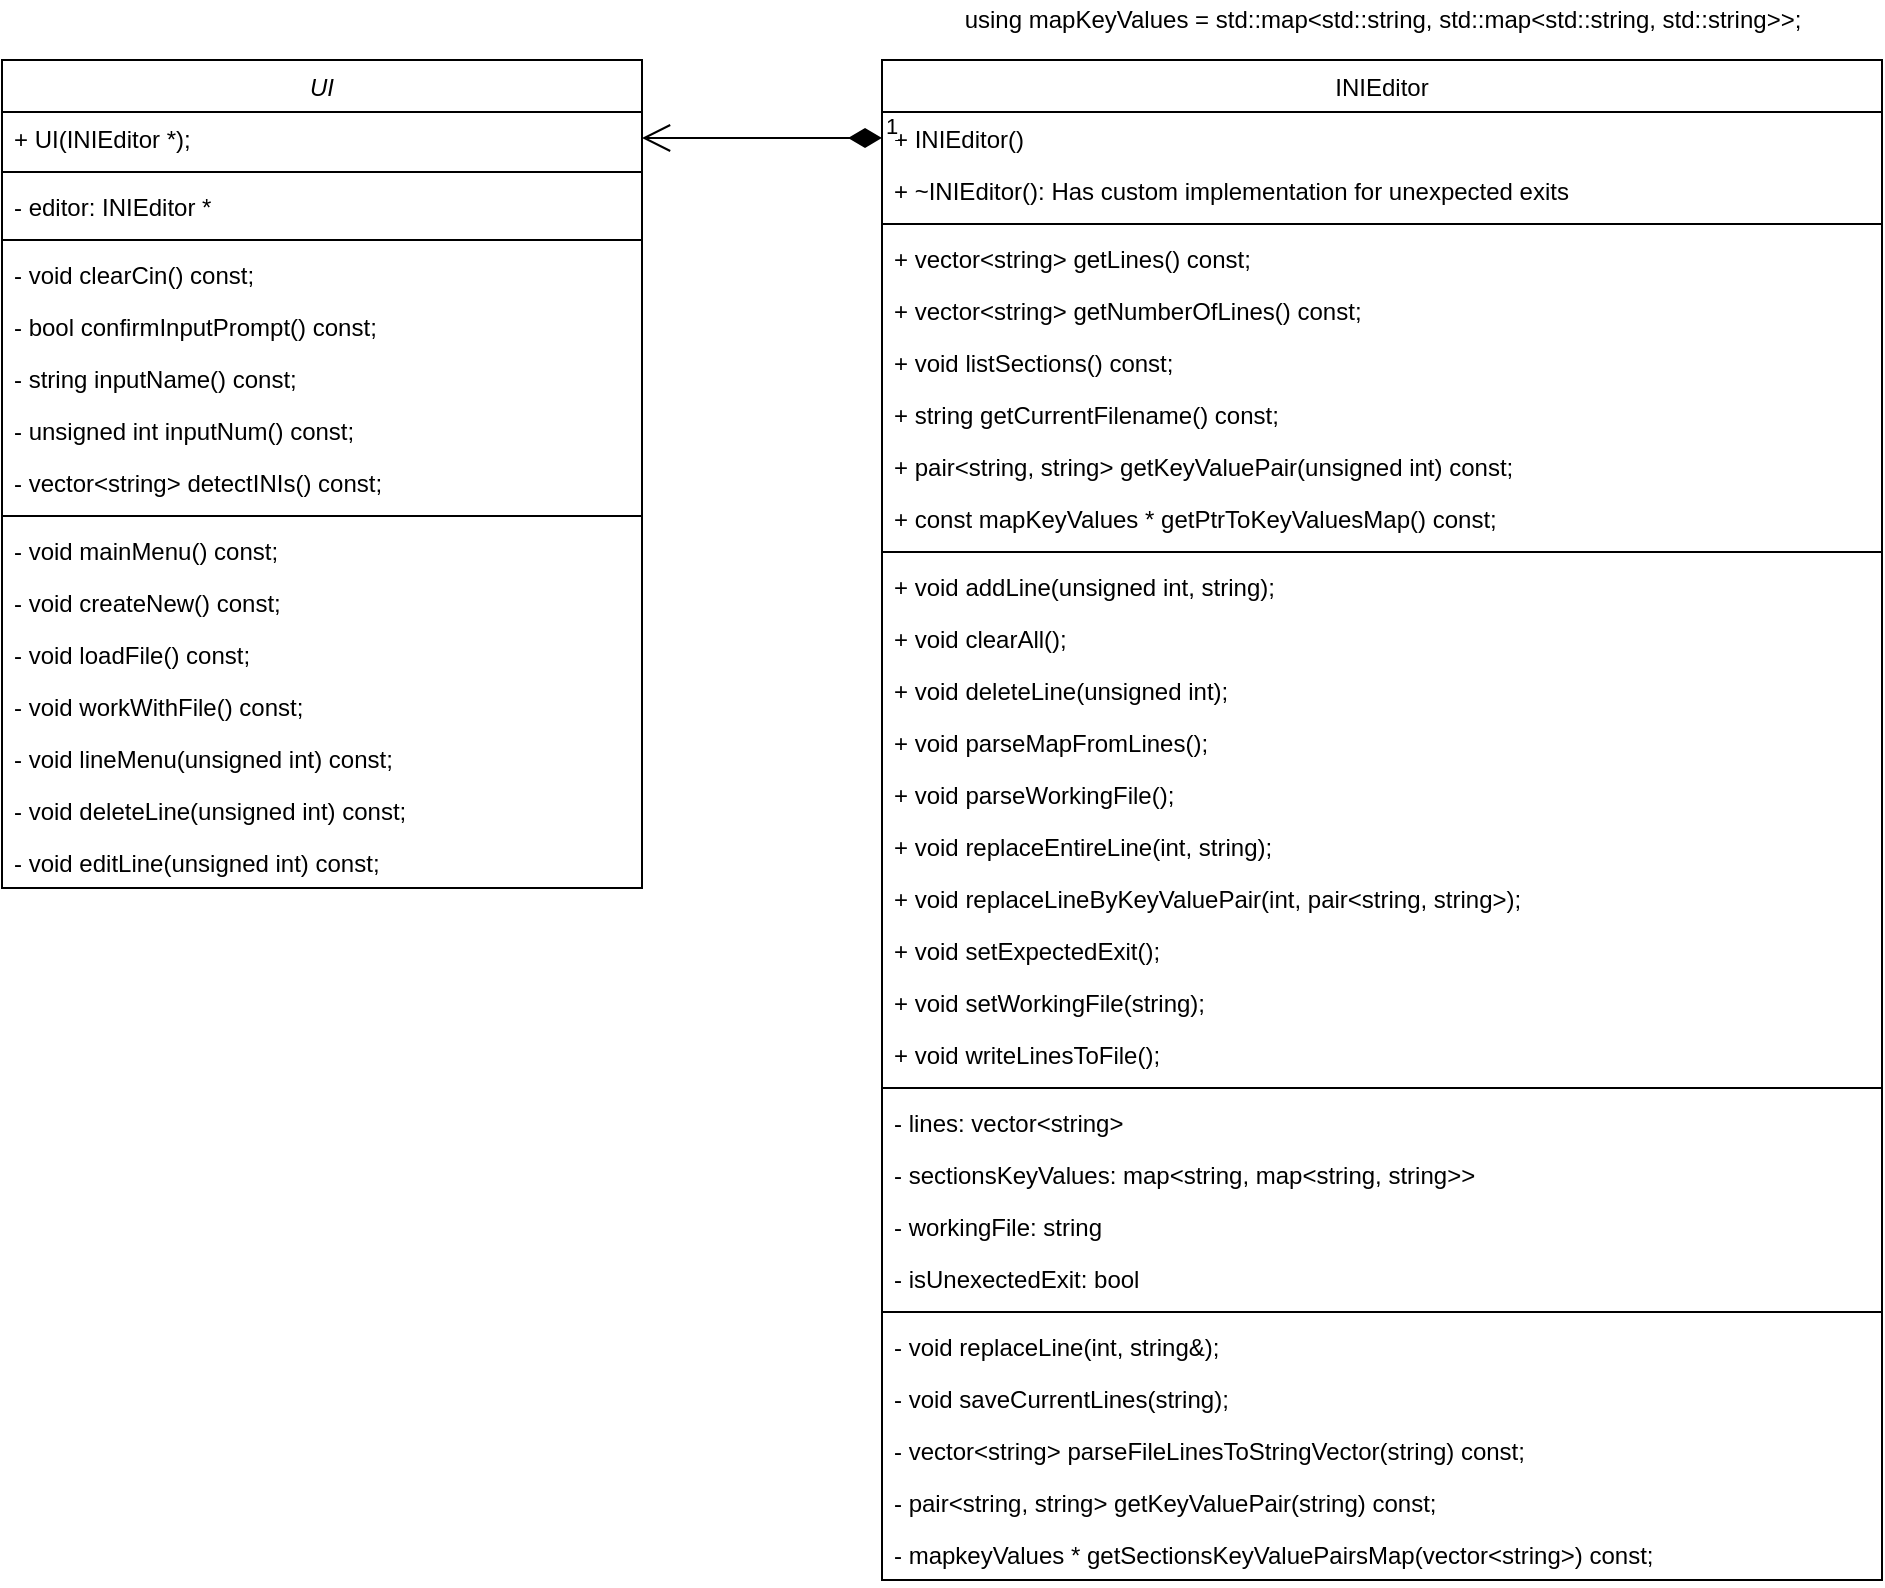 <mxfile version="14.6.13" type="device"><diagram id="C5RBs43oDa-KdzZeNtuy" name="Page-1"><mxGraphModel dx="1422" dy="2012" grid="1" gridSize="10" guides="1" tooltips="1" connect="1" arrows="1" fold="1" page="1" pageScale="1" pageWidth="827" pageHeight="1169" math="0" shadow="0"><root><mxCell id="WIyWlLk6GJQsqaUBKTNV-0"/><mxCell id="WIyWlLk6GJQsqaUBKTNV-1" parent="WIyWlLk6GJQsqaUBKTNV-0"/><mxCell id="zkfFHV4jXpPFQw0GAbJ--0" value="UI" style="swimlane;fontStyle=2;align=center;verticalAlign=top;childLayout=stackLayout;horizontal=1;startSize=26;horizontalStack=0;resizeParent=1;resizeLast=0;collapsible=1;marginBottom=0;rounded=0;shadow=0;strokeWidth=1;" parent="WIyWlLk6GJQsqaUBKTNV-1" vertex="1"><mxGeometry x="10" y="10" width="320" height="414" as="geometry"><mxRectangle x="230" y="140" width="160" height="26" as="alternateBounds"/></mxGeometry></mxCell><mxCell id="uhCyxpPsiuQm_nFe43aT-1" value="+ UI(INIEditor *);&#10;" style="text;align=left;verticalAlign=top;spacingLeft=4;spacingRight=4;overflow=hidden;rotatable=0;points=[[0,0.5],[1,0.5]];portConstraint=eastwest;rounded=0;shadow=0;html=0;" parent="zkfFHV4jXpPFQw0GAbJ--0" vertex="1"><mxGeometry y="26" width="320" height="26" as="geometry"/></mxCell><mxCell id="zkfFHV4jXpPFQw0GAbJ--4" value="" style="line;html=1;strokeWidth=1;align=left;verticalAlign=middle;spacingTop=-1;spacingLeft=3;spacingRight=3;rotatable=0;labelPosition=right;points=[];portConstraint=eastwest;" parent="zkfFHV4jXpPFQw0GAbJ--0" vertex="1"><mxGeometry y="52" width="320" height="8" as="geometry"/></mxCell><mxCell id="zkfFHV4jXpPFQw0GAbJ--1" value="- editor: INIEditor *" style="text;align=left;verticalAlign=top;spacingLeft=4;spacingRight=4;overflow=hidden;rotatable=0;points=[[0,0.5],[1,0.5]];portConstraint=eastwest;" parent="zkfFHV4jXpPFQw0GAbJ--0" vertex="1"><mxGeometry y="60" width="320" height="26" as="geometry"/></mxCell><mxCell id="uhCyxpPsiuQm_nFe43aT-18" value="" style="line;strokeWidth=1;fillColor=none;align=left;verticalAlign=middle;spacingTop=-1;spacingLeft=3;spacingRight=3;rotatable=0;labelPosition=right;points=[];portConstraint=eastwest;" parent="zkfFHV4jXpPFQw0GAbJ--0" vertex="1"><mxGeometry y="86" width="320" height="8" as="geometry"/></mxCell><mxCell id="zkfFHV4jXpPFQw0GAbJ--2" value="- void clearCin() const;" style="text;align=left;verticalAlign=top;spacingLeft=4;spacingRight=4;overflow=hidden;rotatable=0;points=[[0,0.5],[1,0.5]];portConstraint=eastwest;rounded=0;shadow=0;html=0;" parent="zkfFHV4jXpPFQw0GAbJ--0" vertex="1"><mxGeometry y="94" width="320" height="26" as="geometry"/></mxCell><mxCell id="iSt-iQ93-ohXZwF-cqM9-4" value="- bool confirmInputPrompt() const;" style="text;align=left;verticalAlign=top;spacingLeft=4;spacingRight=4;overflow=hidden;rotatable=0;points=[[0,0.5],[1,0.5]];portConstraint=eastwest;rounded=0;shadow=0;html=0;" parent="zkfFHV4jXpPFQw0GAbJ--0" vertex="1"><mxGeometry y="120" width="320" height="26" as="geometry"/></mxCell><mxCell id="zkfFHV4jXpPFQw0GAbJ--3" value="- string inputName() const;&#10;" style="text;align=left;verticalAlign=top;spacingLeft=4;spacingRight=4;overflow=hidden;rotatable=0;points=[[0,0.5],[1,0.5]];portConstraint=eastwest;rounded=0;shadow=0;html=0;" parent="zkfFHV4jXpPFQw0GAbJ--0" vertex="1"><mxGeometry y="146" width="320" height="26" as="geometry"/></mxCell><mxCell id="uhCyxpPsiuQm_nFe43aT-2" value="- unsigned int inputNum() const;&#10;" style="text;align=left;verticalAlign=top;spacingLeft=4;spacingRight=4;overflow=hidden;rotatable=0;points=[[0,0.5],[1,0.5]];portConstraint=eastwest;rounded=0;shadow=0;html=0;" parent="zkfFHV4jXpPFQw0GAbJ--0" vertex="1"><mxGeometry y="172" width="320" height="26" as="geometry"/></mxCell><mxCell id="uhCyxpPsiuQm_nFe43aT-3" value="- vector&lt;string&gt; detectINIs() const;&#10;" style="text;align=left;verticalAlign=top;spacingLeft=4;spacingRight=4;overflow=hidden;rotatable=0;points=[[0,0.5],[1,0.5]];portConstraint=eastwest;rounded=0;shadow=0;html=0;" parent="zkfFHV4jXpPFQw0GAbJ--0" vertex="1"><mxGeometry y="198" width="320" height="26" as="geometry"/></mxCell><mxCell id="uhCyxpPsiuQm_nFe43aT-17" value="" style="line;strokeWidth=1;fillColor=none;align=left;verticalAlign=middle;spacingTop=-1;spacingLeft=3;spacingRight=3;rotatable=0;labelPosition=right;points=[];portConstraint=eastwest;" parent="zkfFHV4jXpPFQw0GAbJ--0" vertex="1"><mxGeometry y="224" width="320" height="8" as="geometry"/></mxCell><mxCell id="uhCyxpPsiuQm_nFe43aT-4" value="- void mainMenu() const;&#10;" style="text;align=left;verticalAlign=top;spacingLeft=4;spacingRight=4;overflow=hidden;rotatable=0;points=[[0,0.5],[1,0.5]];portConstraint=eastwest;rounded=0;shadow=0;html=0;" parent="zkfFHV4jXpPFQw0GAbJ--0" vertex="1"><mxGeometry y="232" width="320" height="26" as="geometry"/></mxCell><mxCell id="uhCyxpPsiuQm_nFe43aT-9" value="- void createNew() const;&#10;" style="text;align=left;verticalAlign=top;spacingLeft=4;spacingRight=4;overflow=hidden;rotatable=0;points=[[0,0.5],[1,0.5]];portConstraint=eastwest;rounded=0;shadow=0;html=0;" parent="zkfFHV4jXpPFQw0GAbJ--0" vertex="1"><mxGeometry y="258" width="320" height="26" as="geometry"/></mxCell><mxCell id="uhCyxpPsiuQm_nFe43aT-10" value="- void loadFile() const;&#10;" style="text;align=left;verticalAlign=top;spacingLeft=4;spacingRight=4;overflow=hidden;rotatable=0;points=[[0,0.5],[1,0.5]];portConstraint=eastwest;rounded=0;shadow=0;html=0;" parent="zkfFHV4jXpPFQw0GAbJ--0" vertex="1"><mxGeometry y="284" width="320" height="26" as="geometry"/></mxCell><mxCell id="uhCyxpPsiuQm_nFe43aT-11" value="- void workWithFile() const;&#10;" style="text;align=left;verticalAlign=top;spacingLeft=4;spacingRight=4;overflow=hidden;rotatable=0;points=[[0,0.5],[1,0.5]];portConstraint=eastwest;rounded=0;shadow=0;html=0;" parent="zkfFHV4jXpPFQw0GAbJ--0" vertex="1"><mxGeometry y="310" width="320" height="26" as="geometry"/></mxCell><mxCell id="uhCyxpPsiuQm_nFe43aT-12" value="- void lineMenu(unsigned int) const;&#10;" style="text;align=left;verticalAlign=top;spacingLeft=4;spacingRight=4;overflow=hidden;rotatable=0;points=[[0,0.5],[1,0.5]];portConstraint=eastwest;rounded=0;shadow=0;html=0;" parent="zkfFHV4jXpPFQw0GAbJ--0" vertex="1"><mxGeometry y="336" width="320" height="26" as="geometry"/></mxCell><mxCell id="iSt-iQ93-ohXZwF-cqM9-5" value="- void deleteLine(unsigned int) const;&#10;" style="text;align=left;verticalAlign=top;spacingLeft=4;spacingRight=4;overflow=hidden;rotatable=0;points=[[0,0.5],[1,0.5]];portConstraint=eastwest;rounded=0;shadow=0;html=0;" parent="zkfFHV4jXpPFQw0GAbJ--0" vertex="1"><mxGeometry y="362" width="320" height="26" as="geometry"/></mxCell><mxCell id="iSt-iQ93-ohXZwF-cqM9-6" value="- void editLine(unsigned int) const;&#10;" style="text;align=left;verticalAlign=top;spacingLeft=4;spacingRight=4;overflow=hidden;rotatable=0;points=[[0,0.5],[1,0.5]];portConstraint=eastwest;rounded=0;shadow=0;html=0;" parent="zkfFHV4jXpPFQw0GAbJ--0" vertex="1"><mxGeometry y="388" width="320" height="26" as="geometry"/></mxCell><mxCell id="uhCyxpPsiuQm_nFe43aT-13" value="INIEditor" style="swimlane;fontStyle=0;childLayout=stackLayout;horizontal=1;startSize=26;fillColor=none;horizontalStack=0;resizeParent=1;resizeParentMax=0;resizeLast=0;collapsible=1;marginBottom=0;swimlaneLine=1;" parent="WIyWlLk6GJQsqaUBKTNV-1" vertex="1"><mxGeometry x="450" y="10" width="500" height="760" as="geometry"/></mxCell><mxCell id="uhCyxpPsiuQm_nFe43aT-14" value="+ INIEditor()" style="text;strokeColor=none;fillColor=none;align=left;verticalAlign=top;spacingLeft=4;spacingRight=4;overflow=hidden;rotatable=0;points=[[0,0.5],[1,0.5]];portConstraint=eastwest;" parent="uhCyxpPsiuQm_nFe43aT-13" vertex="1"><mxGeometry y="26" width="500" height="26" as="geometry"/></mxCell><mxCell id="uhCyxpPsiuQm_nFe43aT-19" value="+ ~INIEditor(): Has custom implementation for unexpected exits" style="text;strokeColor=none;fillColor=none;align=left;verticalAlign=top;spacingLeft=4;spacingRight=4;overflow=hidden;rotatable=0;points=[[0,0.5],[1,0.5]];portConstraint=eastwest;" parent="uhCyxpPsiuQm_nFe43aT-13" vertex="1"><mxGeometry y="52" width="500" height="26" as="geometry"/></mxCell><mxCell id="uhCyxpPsiuQm_nFe43aT-20" value="" style="line;strokeWidth=1;fillColor=none;align=left;verticalAlign=middle;spacingTop=-1;spacingLeft=3;spacingRight=3;rotatable=0;labelPosition=right;points=[];portConstraint=eastwest;" parent="uhCyxpPsiuQm_nFe43aT-13" vertex="1"><mxGeometry y="78" width="500" height="8" as="geometry"/></mxCell><mxCell id="uhCyxpPsiuQm_nFe43aT-15" value="+ vector&lt;string&gt; getLines() const;" style="text;strokeColor=none;fillColor=none;align=left;verticalAlign=top;spacingLeft=4;spacingRight=4;overflow=hidden;rotatable=0;points=[[0,0.5],[1,0.5]];portConstraint=eastwest;" parent="uhCyxpPsiuQm_nFe43aT-13" vertex="1"><mxGeometry y="86" width="500" height="26" as="geometry"/></mxCell><mxCell id="iSt-iQ93-ohXZwF-cqM9-0" value="+ vector&lt;string&gt; getNumberOfLines() const;" style="text;strokeColor=none;fillColor=none;align=left;verticalAlign=top;spacingLeft=4;spacingRight=4;overflow=hidden;rotatable=0;points=[[0,0.5],[1,0.5]];portConstraint=eastwest;" parent="uhCyxpPsiuQm_nFe43aT-13" vertex="1"><mxGeometry y="112" width="500" height="26" as="geometry"/></mxCell><mxCell id="uhCyxpPsiuQm_nFe43aT-22" value="+ void listSections() const;" style="text;strokeColor=none;fillColor=none;align=left;verticalAlign=top;spacingLeft=4;spacingRight=4;overflow=hidden;rotatable=0;points=[[0,0.5],[1,0.5]];portConstraint=eastwest;" parent="uhCyxpPsiuQm_nFe43aT-13" vertex="1"><mxGeometry y="138" width="500" height="26" as="geometry"/></mxCell><mxCell id="uhCyxpPsiuQm_nFe43aT-23" value="+ string getCurrentFilename() const;" style="text;strokeColor=none;fillColor=none;align=left;verticalAlign=top;spacingLeft=4;spacingRight=4;overflow=hidden;rotatable=0;points=[[0,0.5],[1,0.5]];portConstraint=eastwest;" parent="uhCyxpPsiuQm_nFe43aT-13" vertex="1"><mxGeometry y="164" width="500" height="26" as="geometry"/></mxCell><mxCell id="uhCyxpPsiuQm_nFe43aT-24" value="+ pair&lt;string, string&gt; getKeyValuePair(unsigned int) const;" style="text;strokeColor=none;fillColor=none;align=left;verticalAlign=top;spacingLeft=4;spacingRight=4;overflow=hidden;rotatable=0;points=[[0,0.5],[1,0.5]];portConstraint=eastwest;" parent="uhCyxpPsiuQm_nFe43aT-13" vertex="1"><mxGeometry y="190" width="500" height="26" as="geometry"/></mxCell><mxCell id="iSt-iQ93-ohXZwF-cqM9-1" value="+ const mapKeyValues * getPtrToKeyValuesMap() const;" style="text;strokeColor=none;fillColor=none;align=left;verticalAlign=top;spacingLeft=4;spacingRight=4;overflow=hidden;rotatable=0;points=[[0,0.5],[1,0.5]];portConstraint=eastwest;" parent="uhCyxpPsiuQm_nFe43aT-13" vertex="1"><mxGeometry y="216" width="500" height="26" as="geometry"/></mxCell><mxCell id="uhCyxpPsiuQm_nFe43aT-26" value="" style="line;strokeWidth=1;fillColor=none;align=left;verticalAlign=middle;spacingTop=-1;spacingLeft=3;spacingRight=3;rotatable=0;labelPosition=right;points=[];portConstraint=eastwest;" parent="uhCyxpPsiuQm_nFe43aT-13" vertex="1"><mxGeometry y="242" width="500" height="8" as="geometry"/></mxCell><mxCell id="EfE61rw7bL-o5AP7JwkC-0" value="+ void addLine(unsigned int, string);" style="text;strokeColor=none;fillColor=none;align=left;verticalAlign=top;spacingLeft=4;spacingRight=4;overflow=hidden;rotatable=0;points=[[0,0.5],[1,0.5]];portConstraint=eastwest;" vertex="1" parent="uhCyxpPsiuQm_nFe43aT-13"><mxGeometry y="250" width="500" height="26" as="geometry"/></mxCell><mxCell id="uhCyxpPsiuQm_nFe43aT-33" value="+ void clearAll();" style="text;strokeColor=none;fillColor=none;align=left;verticalAlign=top;spacingLeft=4;spacingRight=4;overflow=hidden;rotatable=0;points=[[0,0.5],[1,0.5]];portConstraint=eastwest;" parent="uhCyxpPsiuQm_nFe43aT-13" vertex="1"><mxGeometry y="276" width="500" height="26" as="geometry"/></mxCell><mxCell id="iSt-iQ93-ohXZwF-cqM9-3" value="+ void deleteLine(unsigned int);" style="text;strokeColor=none;fillColor=none;align=left;verticalAlign=top;spacingLeft=4;spacingRight=4;overflow=hidden;rotatable=0;points=[[0,0.5],[1,0.5]];portConstraint=eastwest;" parent="uhCyxpPsiuQm_nFe43aT-13" vertex="1"><mxGeometry y="302" width="500" height="26" as="geometry"/></mxCell><mxCell id="uhCyxpPsiuQm_nFe43aT-28" value="+ void parseMapFromLines();" style="text;strokeColor=none;fillColor=none;align=left;verticalAlign=top;spacingLeft=4;spacingRight=4;overflow=hidden;rotatable=0;points=[[0,0.5],[1,0.5]];portConstraint=eastwest;" parent="uhCyxpPsiuQm_nFe43aT-13" vertex="1"><mxGeometry y="328" width="500" height="26" as="geometry"/></mxCell><mxCell id="uhCyxpPsiuQm_nFe43aT-27" value="+ void parseWorkingFile();" style="text;strokeColor=none;fillColor=none;align=left;verticalAlign=top;spacingLeft=4;spacingRight=4;overflow=hidden;rotatable=0;points=[[0,0.5],[1,0.5]];portConstraint=eastwest;" parent="uhCyxpPsiuQm_nFe43aT-13" vertex="1"><mxGeometry y="354" width="500" height="26" as="geometry"/></mxCell><mxCell id="uhCyxpPsiuQm_nFe43aT-29" value="+ void replaceEntireLine(int, string);" style="text;strokeColor=none;fillColor=none;align=left;verticalAlign=top;spacingLeft=4;spacingRight=4;overflow=hidden;rotatable=0;points=[[0,0.5],[1,0.5]];portConstraint=eastwest;" parent="uhCyxpPsiuQm_nFe43aT-13" vertex="1"><mxGeometry y="380" width="500" height="26" as="geometry"/></mxCell><mxCell id="uhCyxpPsiuQm_nFe43aT-30" value="+ void replaceLineByKeyValuePair(int, pair&lt;string, string&gt;);" style="text;strokeColor=none;fillColor=none;align=left;verticalAlign=top;spacingLeft=4;spacingRight=4;overflow=hidden;rotatable=0;points=[[0,0.5],[1,0.5]];portConstraint=eastwest;" parent="uhCyxpPsiuQm_nFe43aT-13" vertex="1"><mxGeometry y="406" width="500" height="26" as="geometry"/></mxCell><mxCell id="uhCyxpPsiuQm_nFe43aT-32" value="+ void setExpectedExit();" style="text;strokeColor=none;fillColor=none;align=left;verticalAlign=top;spacingLeft=4;spacingRight=4;overflow=hidden;rotatable=0;points=[[0,0.5],[1,0.5]];portConstraint=eastwest;" parent="uhCyxpPsiuQm_nFe43aT-13" vertex="1"><mxGeometry y="432" width="500" height="26" as="geometry"/></mxCell><mxCell id="uhCyxpPsiuQm_nFe43aT-25" value="+ void setWorkingFile(string);" style="text;strokeColor=none;fillColor=none;align=left;verticalAlign=top;spacingLeft=4;spacingRight=4;overflow=hidden;rotatable=0;points=[[0,0.5],[1,0.5]];portConstraint=eastwest;" parent="uhCyxpPsiuQm_nFe43aT-13" vertex="1"><mxGeometry y="458" width="500" height="26" as="geometry"/></mxCell><mxCell id="uhCyxpPsiuQm_nFe43aT-31" value="+ void writeLinesToFile();" style="text;strokeColor=none;fillColor=none;align=left;verticalAlign=top;spacingLeft=4;spacingRight=4;overflow=hidden;rotatable=0;points=[[0,0.5],[1,0.5]];portConstraint=eastwest;" parent="uhCyxpPsiuQm_nFe43aT-13" vertex="1"><mxGeometry y="484" width="500" height="26" as="geometry"/></mxCell><mxCell id="uhCyxpPsiuQm_nFe43aT-37" value="" style="line;strokeWidth=1;fillColor=none;align=left;verticalAlign=middle;spacingTop=-1;spacingLeft=3;spacingRight=3;rotatable=0;labelPosition=right;points=[];portConstraint=eastwest;" parent="uhCyxpPsiuQm_nFe43aT-13" vertex="1"><mxGeometry y="510" width="500" height="8" as="geometry"/></mxCell><mxCell id="uhCyxpPsiuQm_nFe43aT-34" value="- lines: vector&lt;string&gt;" style="text;strokeColor=none;fillColor=none;align=left;verticalAlign=top;spacingLeft=4;spacingRight=4;overflow=hidden;rotatable=0;points=[[0,0.5],[1,0.5]];portConstraint=eastwest;" parent="uhCyxpPsiuQm_nFe43aT-13" vertex="1"><mxGeometry y="518" width="500" height="26" as="geometry"/></mxCell><mxCell id="uhCyxpPsiuQm_nFe43aT-38" value="- sectionsKeyValues: map&lt;string, map&lt;string, string&gt;&gt;" style="text;strokeColor=none;fillColor=none;align=left;verticalAlign=top;spacingLeft=4;spacingRight=4;overflow=hidden;rotatable=0;points=[[0,0.5],[1,0.5]];portConstraint=eastwest;" parent="uhCyxpPsiuQm_nFe43aT-13" vertex="1"><mxGeometry y="544" width="500" height="26" as="geometry"/></mxCell><mxCell id="uhCyxpPsiuQm_nFe43aT-39" value="- workingFile: string" style="text;strokeColor=none;fillColor=none;align=left;verticalAlign=top;spacingLeft=4;spacingRight=4;overflow=hidden;rotatable=0;points=[[0,0.5],[1,0.5]];portConstraint=eastwest;" parent="uhCyxpPsiuQm_nFe43aT-13" vertex="1"><mxGeometry y="570" width="500" height="26" as="geometry"/></mxCell><mxCell id="uhCyxpPsiuQm_nFe43aT-40" value="- isUnexectedExit: bool" style="text;strokeColor=none;fillColor=none;align=left;verticalAlign=top;spacingLeft=4;spacingRight=4;overflow=hidden;rotatable=0;points=[[0,0.5],[1,0.5]];portConstraint=eastwest;" parent="uhCyxpPsiuQm_nFe43aT-13" vertex="1"><mxGeometry y="596" width="500" height="26" as="geometry"/></mxCell><mxCell id="uhCyxpPsiuQm_nFe43aT-42" value="" style="line;strokeWidth=1;fillColor=none;align=left;verticalAlign=middle;spacingTop=-1;spacingLeft=3;spacingRight=3;rotatable=0;labelPosition=right;points=[];portConstraint=eastwest;" parent="uhCyxpPsiuQm_nFe43aT-13" vertex="1"><mxGeometry y="622" width="500" height="8" as="geometry"/></mxCell><mxCell id="uhCyxpPsiuQm_nFe43aT-41" value="- void replaceLine(int, string&amp;);" style="text;strokeColor=none;fillColor=none;align=left;verticalAlign=top;spacingLeft=4;spacingRight=4;overflow=hidden;rotatable=0;points=[[0,0.5],[1,0.5]];portConstraint=eastwest;" parent="uhCyxpPsiuQm_nFe43aT-13" vertex="1"><mxGeometry y="630" width="500" height="26" as="geometry"/></mxCell><mxCell id="uhCyxpPsiuQm_nFe43aT-43" value="- void saveCurrentLines(string);" style="text;strokeColor=none;fillColor=none;align=left;verticalAlign=top;spacingLeft=4;spacingRight=4;overflow=hidden;rotatable=0;points=[[0,0.5],[1,0.5]];portConstraint=eastwest;" parent="uhCyxpPsiuQm_nFe43aT-13" vertex="1"><mxGeometry y="656" width="500" height="26" as="geometry"/></mxCell><mxCell id="uhCyxpPsiuQm_nFe43aT-44" value="- vector&lt;string&gt; parseFileLinesToStringVector(string) const;" style="text;strokeColor=none;fillColor=none;align=left;verticalAlign=top;spacingLeft=4;spacingRight=4;overflow=hidden;rotatable=0;points=[[0,0.5],[1,0.5]];portConstraint=eastwest;" parent="uhCyxpPsiuQm_nFe43aT-13" vertex="1"><mxGeometry y="682" width="500" height="26" as="geometry"/></mxCell><mxCell id="uhCyxpPsiuQm_nFe43aT-45" value="- pair&lt;string, string&gt; getKeyValuePair(string) const;" style="text;strokeColor=none;fillColor=none;align=left;verticalAlign=top;spacingLeft=4;spacingRight=4;overflow=hidden;rotatable=0;points=[[0,0.5],[1,0.5]];portConstraint=eastwest;" parent="uhCyxpPsiuQm_nFe43aT-13" vertex="1"><mxGeometry y="708" width="500" height="26" as="geometry"/></mxCell><mxCell id="uhCyxpPsiuQm_nFe43aT-46" value="- mapkeyValues * getSectionsKeyValuePairsMap(vector&lt;string&gt;) const;" style="text;strokeColor=none;fillColor=none;align=left;verticalAlign=top;spacingLeft=4;spacingRight=4;overflow=hidden;rotatable=0;points=[[0,0.5],[1,0.5]];portConstraint=eastwest;" parent="uhCyxpPsiuQm_nFe43aT-13" vertex="1"><mxGeometry y="734" width="500" height="26" as="geometry"/></mxCell><mxCell id="uhCyxpPsiuQm_nFe43aT-21" value="1" style="endArrow=open;html=1;endSize=12;startArrow=diamondThin;startSize=14;startFill=1;edgeStyle=orthogonalEdgeStyle;align=left;verticalAlign=bottom;entryX=1;entryY=0.5;entryDx=0;entryDy=0;exitX=0;exitY=0.5;exitDx=0;exitDy=0;" parent="WIyWlLk6GJQsqaUBKTNV-1" source="uhCyxpPsiuQm_nFe43aT-14" target="uhCyxpPsiuQm_nFe43aT-1" edge="1"><mxGeometry x="-1" y="3" relative="1" as="geometry"><mxPoint x="440" y="260" as="sourcePoint"/><mxPoint x="600" y="260" as="targetPoint"/></mxGeometry></mxCell><mxCell id="iSt-iQ93-ohXZwF-cqM9-2" value="using mapKeyValues = std::map&amp;lt;std::string, std::map&amp;lt;std::string, std::string&amp;gt;&amp;gt;;" style="text;html=1;align=center;verticalAlign=middle;resizable=0;points=[];autosize=1;strokeColor=none;" parent="WIyWlLk6GJQsqaUBKTNV-1" vertex="1"><mxGeometry x="485" y="-20" width="430" height="20" as="geometry"/></mxCell></root></mxGraphModel></diagram></mxfile>